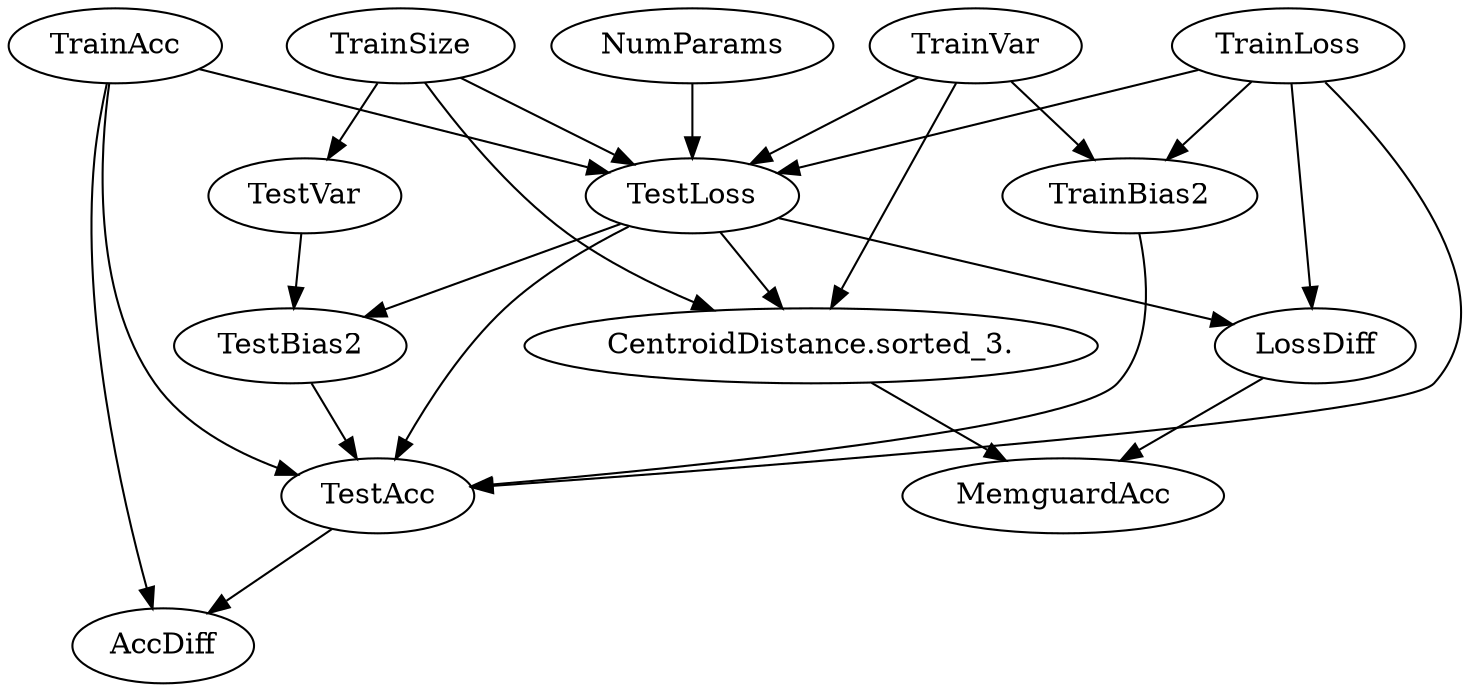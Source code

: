 digraph {
  "TrainAcc" ;
  "TestAcc" ;
  "AccDiff" ;
  "TrainLoss" ;
  "TestLoss" ;
  "LossDiff" ;
  "TrainVar" ;
  "TestVar" ;
  "TrainBias2" ;
  "TestBias2" ;
  "NumParams" ;
  "CentroidDistance.sorted_3." ;
  "TrainSize" ;
  "MemguardAcc" ;
  edge [dir=forward] "TrainAcc" -> "TestAcc" ;
  edge [dir=forward] "TrainAcc" -> "AccDiff" ;
  edge [dir=forward] "TrainAcc" -> "TestLoss" ;
  edge [dir=forward] "TestAcc" -> "AccDiff" ;
  edge [dir=forward] "TrainLoss" -> "TestAcc" ;
  edge [dir=forward] "TrainLoss" -> "TestLoss" ;
  edge [dir=forward] "TrainLoss" -> "LossDiff" ;
  edge [dir=forward] "TrainLoss" -> "TrainBias2" ;
  edge [dir=forward] "TestLoss" -> "TestAcc" ;
  edge [dir=forward] "TestLoss" -> "LossDiff" ;
  edge [dir=forward] "TestLoss" -> "TestBias2" ;
  edge [dir=forward] "TestLoss" -> "CentroidDistance.sorted_3." ;
  edge [dir=forward] "LossDiff" -> "MemguardAcc" ;
  edge [dir=forward] "TrainVar" -> "TestLoss" ;
  edge [dir=forward] "TrainVar" -> "TrainBias2" ;
  edge [dir=forward] "TrainVar" -> "CentroidDistance.sorted_3." ;
  edge [dir=forward] "TestVar" -> "TestBias2" ;
  edge [dir=forward] "TrainBias2" -> "TestAcc" ;
  edge [dir=forward] "TestBias2" -> "TestAcc" ;
  edge [dir=forward] "NumParams" -> "TestLoss" ;
  edge [dir=forward] "CentroidDistance.sorted_3." -> "MemguardAcc" ;
  edge [dir=forward] "TrainSize" -> "TestLoss" ;
  edge [dir=forward] "TrainSize" -> "TestVar" ;
  edge [dir=forward] "TrainSize" -> "CentroidDistance.sorted_3." ;
}
